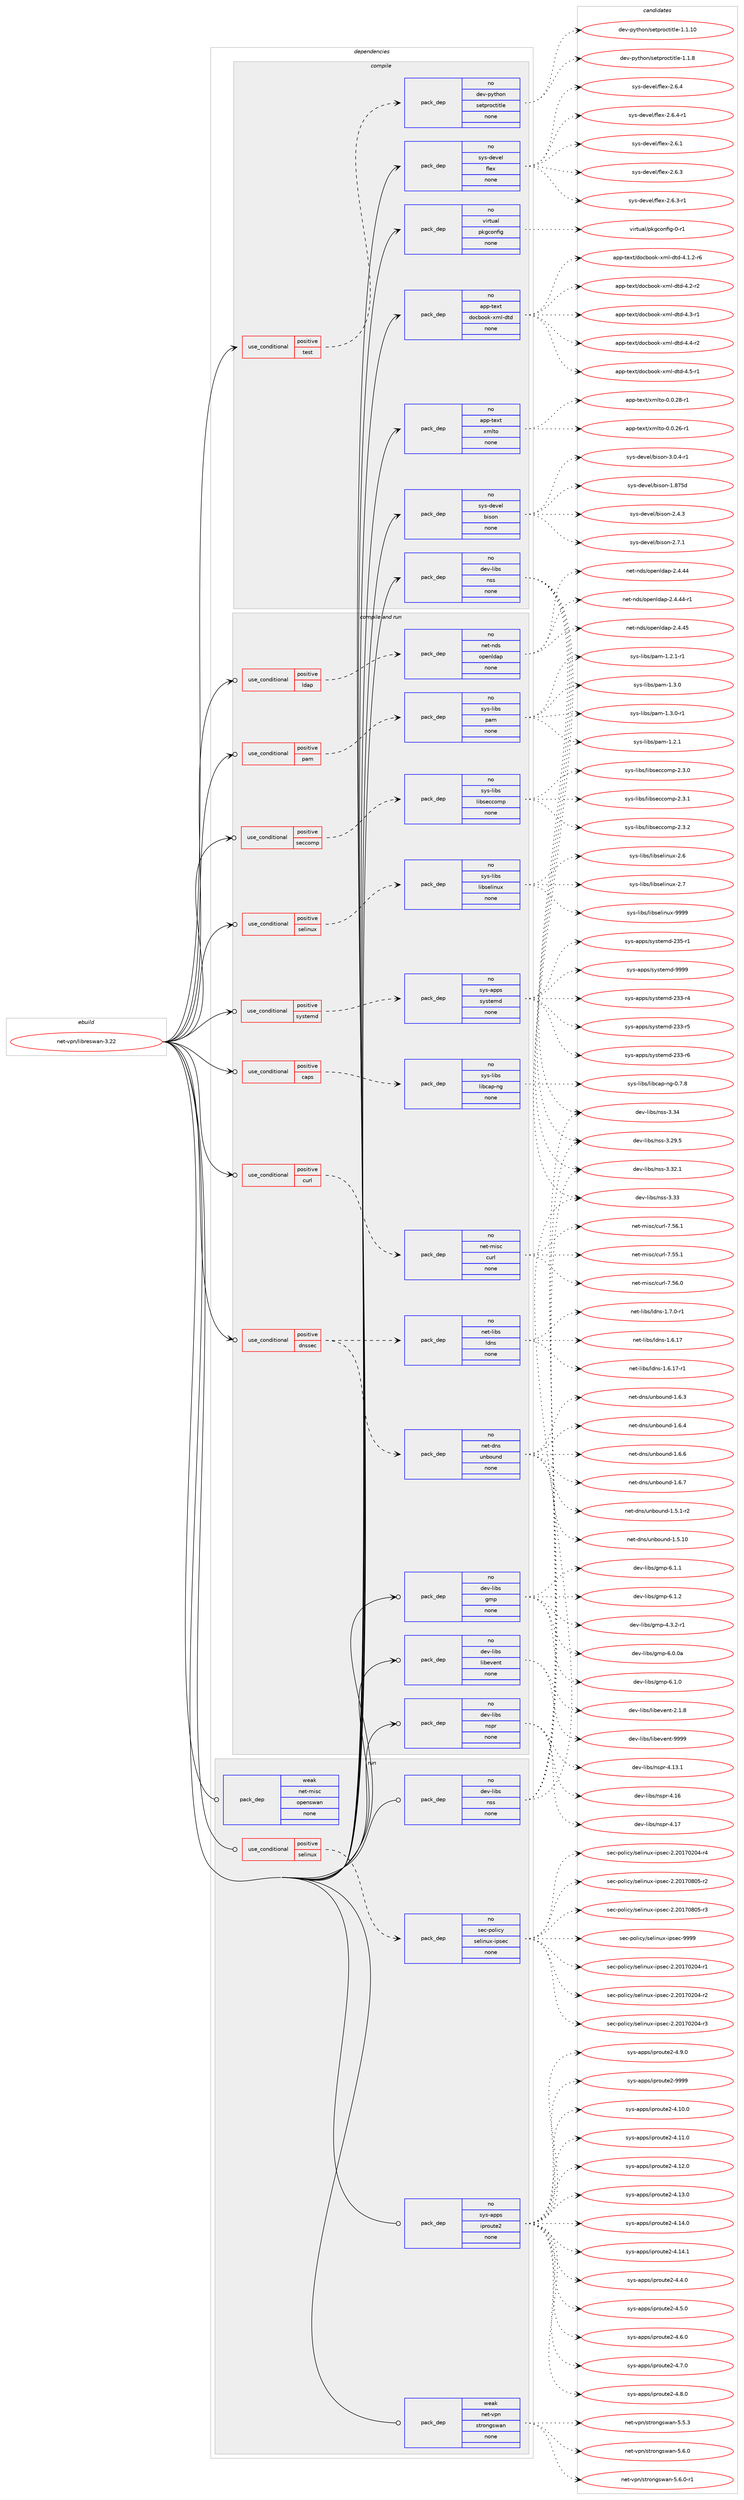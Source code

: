 digraph prolog {

# *************
# Graph options
# *************

newrank=true;
concentrate=true;
compound=true;
graph [rankdir=LR,fontname=Helvetica,fontsize=10,ranksep=1.5];#, ranksep=2.5, nodesep=0.2];
edge  [arrowhead=vee];
node  [fontname=Helvetica,fontsize=10];

# **********
# The ebuild
# **********

subgraph cluster_leftcol {
color=gray;
rank=same;
label=<<i>ebuild</i>>;
id [label="net-vpn/libreswan-3.22", color=red, width=4, href="../net-vpn/libreswan-3.22.svg"];
}

# ****************
# The dependencies
# ****************

subgraph cluster_midcol {
color=gray;
label=<<i>dependencies</i>>;
subgraph cluster_compile {
fillcolor="#eeeeee";
style=filled;
label=<<i>compile</i>>;
subgraph cond155 {
dependency615 [label=<<TABLE BORDER="0" CELLBORDER="1" CELLSPACING="0" CELLPADDING="4"><TR><TD ROWSPAN="3" CELLPADDING="10">use_conditional</TD></TR><TR><TD>positive</TD></TR><TR><TD>test</TD></TR></TABLE>>, shape=none, color=red];
subgraph pack451 {
dependency616 [label=<<TABLE BORDER="0" CELLBORDER="1" CELLSPACING="0" CELLPADDING="4" WIDTH="220"><TR><TD ROWSPAN="6" CELLPADDING="30">pack_dep</TD></TR><TR><TD WIDTH="110">no</TD></TR><TR><TD>dev-python</TD></TR><TR><TD>setproctitle</TD></TR><TR><TD>none</TD></TR><TR><TD></TD></TR></TABLE>>, shape=none, color=blue];
}
dependency615:e -> dependency616:w [weight=20,style="dashed",arrowhead="vee"];
}
id:e -> dependency615:w [weight=20,style="solid",arrowhead="vee"];
subgraph pack452 {
dependency617 [label=<<TABLE BORDER="0" CELLBORDER="1" CELLSPACING="0" CELLPADDING="4" WIDTH="220"><TR><TD ROWSPAN="6" CELLPADDING="30">pack_dep</TD></TR><TR><TD WIDTH="110">no</TD></TR><TR><TD>app-text</TD></TR><TR><TD>docbook-xml-dtd</TD></TR><TR><TD>none</TD></TR><TR><TD></TD></TR></TABLE>>, shape=none, color=blue];
}
id:e -> dependency617:w [weight=20,style="solid",arrowhead="vee"];
subgraph pack453 {
dependency618 [label=<<TABLE BORDER="0" CELLBORDER="1" CELLSPACING="0" CELLPADDING="4" WIDTH="220"><TR><TD ROWSPAN="6" CELLPADDING="30">pack_dep</TD></TR><TR><TD WIDTH="110">no</TD></TR><TR><TD>app-text</TD></TR><TR><TD>xmlto</TD></TR><TR><TD>none</TD></TR><TR><TD></TD></TR></TABLE>>, shape=none, color=blue];
}
id:e -> dependency618:w [weight=20,style="solid",arrowhead="vee"];
subgraph pack454 {
dependency619 [label=<<TABLE BORDER="0" CELLBORDER="1" CELLSPACING="0" CELLPADDING="4" WIDTH="220"><TR><TD ROWSPAN="6" CELLPADDING="30">pack_dep</TD></TR><TR><TD WIDTH="110">no</TD></TR><TR><TD>dev-libs</TD></TR><TR><TD>nss</TD></TR><TR><TD>none</TD></TR><TR><TD></TD></TR></TABLE>>, shape=none, color=blue];
}
id:e -> dependency619:w [weight=20,style="solid",arrowhead="vee"];
subgraph pack455 {
dependency620 [label=<<TABLE BORDER="0" CELLBORDER="1" CELLSPACING="0" CELLPADDING="4" WIDTH="220"><TR><TD ROWSPAN="6" CELLPADDING="30">pack_dep</TD></TR><TR><TD WIDTH="110">no</TD></TR><TR><TD>sys-devel</TD></TR><TR><TD>bison</TD></TR><TR><TD>none</TD></TR><TR><TD></TD></TR></TABLE>>, shape=none, color=blue];
}
id:e -> dependency620:w [weight=20,style="solid",arrowhead="vee"];
subgraph pack456 {
dependency621 [label=<<TABLE BORDER="0" CELLBORDER="1" CELLSPACING="0" CELLPADDING="4" WIDTH="220"><TR><TD ROWSPAN="6" CELLPADDING="30">pack_dep</TD></TR><TR><TD WIDTH="110">no</TD></TR><TR><TD>sys-devel</TD></TR><TR><TD>flex</TD></TR><TR><TD>none</TD></TR><TR><TD></TD></TR></TABLE>>, shape=none, color=blue];
}
id:e -> dependency621:w [weight=20,style="solid",arrowhead="vee"];
subgraph pack457 {
dependency622 [label=<<TABLE BORDER="0" CELLBORDER="1" CELLSPACING="0" CELLPADDING="4" WIDTH="220"><TR><TD ROWSPAN="6" CELLPADDING="30">pack_dep</TD></TR><TR><TD WIDTH="110">no</TD></TR><TR><TD>virtual</TD></TR><TR><TD>pkgconfig</TD></TR><TR><TD>none</TD></TR><TR><TD></TD></TR></TABLE>>, shape=none, color=blue];
}
id:e -> dependency622:w [weight=20,style="solid",arrowhead="vee"];
}
subgraph cluster_compileandrun {
fillcolor="#eeeeee";
style=filled;
label=<<i>compile and run</i>>;
subgraph cond156 {
dependency623 [label=<<TABLE BORDER="0" CELLBORDER="1" CELLSPACING="0" CELLPADDING="4"><TR><TD ROWSPAN="3" CELLPADDING="10">use_conditional</TD></TR><TR><TD>positive</TD></TR><TR><TD>caps</TD></TR></TABLE>>, shape=none, color=red];
subgraph pack458 {
dependency624 [label=<<TABLE BORDER="0" CELLBORDER="1" CELLSPACING="0" CELLPADDING="4" WIDTH="220"><TR><TD ROWSPAN="6" CELLPADDING="30">pack_dep</TD></TR><TR><TD WIDTH="110">no</TD></TR><TR><TD>sys-libs</TD></TR><TR><TD>libcap-ng</TD></TR><TR><TD>none</TD></TR><TR><TD></TD></TR></TABLE>>, shape=none, color=blue];
}
dependency623:e -> dependency624:w [weight=20,style="dashed",arrowhead="vee"];
}
id:e -> dependency623:w [weight=20,style="solid",arrowhead="odotvee"];
subgraph cond157 {
dependency625 [label=<<TABLE BORDER="0" CELLBORDER="1" CELLSPACING="0" CELLPADDING="4"><TR><TD ROWSPAN="3" CELLPADDING="10">use_conditional</TD></TR><TR><TD>positive</TD></TR><TR><TD>curl</TD></TR></TABLE>>, shape=none, color=red];
subgraph pack459 {
dependency626 [label=<<TABLE BORDER="0" CELLBORDER="1" CELLSPACING="0" CELLPADDING="4" WIDTH="220"><TR><TD ROWSPAN="6" CELLPADDING="30">pack_dep</TD></TR><TR><TD WIDTH="110">no</TD></TR><TR><TD>net-misc</TD></TR><TR><TD>curl</TD></TR><TR><TD>none</TD></TR><TR><TD></TD></TR></TABLE>>, shape=none, color=blue];
}
dependency625:e -> dependency626:w [weight=20,style="dashed",arrowhead="vee"];
}
id:e -> dependency625:w [weight=20,style="solid",arrowhead="odotvee"];
subgraph cond158 {
dependency627 [label=<<TABLE BORDER="0" CELLBORDER="1" CELLSPACING="0" CELLPADDING="4"><TR><TD ROWSPAN="3" CELLPADDING="10">use_conditional</TD></TR><TR><TD>positive</TD></TR><TR><TD>dnssec</TD></TR></TABLE>>, shape=none, color=red];
subgraph pack460 {
dependency628 [label=<<TABLE BORDER="0" CELLBORDER="1" CELLSPACING="0" CELLPADDING="4" WIDTH="220"><TR><TD ROWSPAN="6" CELLPADDING="30">pack_dep</TD></TR><TR><TD WIDTH="110">no</TD></TR><TR><TD>net-dns</TD></TR><TR><TD>unbound</TD></TR><TR><TD>none</TD></TR><TR><TD></TD></TR></TABLE>>, shape=none, color=blue];
}
dependency627:e -> dependency628:w [weight=20,style="dashed",arrowhead="vee"];
subgraph pack461 {
dependency629 [label=<<TABLE BORDER="0" CELLBORDER="1" CELLSPACING="0" CELLPADDING="4" WIDTH="220"><TR><TD ROWSPAN="6" CELLPADDING="30">pack_dep</TD></TR><TR><TD WIDTH="110">no</TD></TR><TR><TD>net-libs</TD></TR><TR><TD>ldns</TD></TR><TR><TD>none</TD></TR><TR><TD></TD></TR></TABLE>>, shape=none, color=blue];
}
dependency627:e -> dependency629:w [weight=20,style="dashed",arrowhead="vee"];
}
id:e -> dependency627:w [weight=20,style="solid",arrowhead="odotvee"];
subgraph cond159 {
dependency630 [label=<<TABLE BORDER="0" CELLBORDER="1" CELLSPACING="0" CELLPADDING="4"><TR><TD ROWSPAN="3" CELLPADDING="10">use_conditional</TD></TR><TR><TD>positive</TD></TR><TR><TD>ldap</TD></TR></TABLE>>, shape=none, color=red];
subgraph pack462 {
dependency631 [label=<<TABLE BORDER="0" CELLBORDER="1" CELLSPACING="0" CELLPADDING="4" WIDTH="220"><TR><TD ROWSPAN="6" CELLPADDING="30">pack_dep</TD></TR><TR><TD WIDTH="110">no</TD></TR><TR><TD>net-nds</TD></TR><TR><TD>openldap</TD></TR><TR><TD>none</TD></TR><TR><TD></TD></TR></TABLE>>, shape=none, color=blue];
}
dependency630:e -> dependency631:w [weight=20,style="dashed",arrowhead="vee"];
}
id:e -> dependency630:w [weight=20,style="solid",arrowhead="odotvee"];
subgraph cond160 {
dependency632 [label=<<TABLE BORDER="0" CELLBORDER="1" CELLSPACING="0" CELLPADDING="4"><TR><TD ROWSPAN="3" CELLPADDING="10">use_conditional</TD></TR><TR><TD>positive</TD></TR><TR><TD>pam</TD></TR></TABLE>>, shape=none, color=red];
subgraph pack463 {
dependency633 [label=<<TABLE BORDER="0" CELLBORDER="1" CELLSPACING="0" CELLPADDING="4" WIDTH="220"><TR><TD ROWSPAN="6" CELLPADDING="30">pack_dep</TD></TR><TR><TD WIDTH="110">no</TD></TR><TR><TD>sys-libs</TD></TR><TR><TD>pam</TD></TR><TR><TD>none</TD></TR><TR><TD></TD></TR></TABLE>>, shape=none, color=blue];
}
dependency632:e -> dependency633:w [weight=20,style="dashed",arrowhead="vee"];
}
id:e -> dependency632:w [weight=20,style="solid",arrowhead="odotvee"];
subgraph cond161 {
dependency634 [label=<<TABLE BORDER="0" CELLBORDER="1" CELLSPACING="0" CELLPADDING="4"><TR><TD ROWSPAN="3" CELLPADDING="10">use_conditional</TD></TR><TR><TD>positive</TD></TR><TR><TD>seccomp</TD></TR></TABLE>>, shape=none, color=red];
subgraph pack464 {
dependency635 [label=<<TABLE BORDER="0" CELLBORDER="1" CELLSPACING="0" CELLPADDING="4" WIDTH="220"><TR><TD ROWSPAN="6" CELLPADDING="30">pack_dep</TD></TR><TR><TD WIDTH="110">no</TD></TR><TR><TD>sys-libs</TD></TR><TR><TD>libseccomp</TD></TR><TR><TD>none</TD></TR><TR><TD></TD></TR></TABLE>>, shape=none, color=blue];
}
dependency634:e -> dependency635:w [weight=20,style="dashed",arrowhead="vee"];
}
id:e -> dependency634:w [weight=20,style="solid",arrowhead="odotvee"];
subgraph cond162 {
dependency636 [label=<<TABLE BORDER="0" CELLBORDER="1" CELLSPACING="0" CELLPADDING="4"><TR><TD ROWSPAN="3" CELLPADDING="10">use_conditional</TD></TR><TR><TD>positive</TD></TR><TR><TD>selinux</TD></TR></TABLE>>, shape=none, color=red];
subgraph pack465 {
dependency637 [label=<<TABLE BORDER="0" CELLBORDER="1" CELLSPACING="0" CELLPADDING="4" WIDTH="220"><TR><TD ROWSPAN="6" CELLPADDING="30">pack_dep</TD></TR><TR><TD WIDTH="110">no</TD></TR><TR><TD>sys-libs</TD></TR><TR><TD>libselinux</TD></TR><TR><TD>none</TD></TR><TR><TD></TD></TR></TABLE>>, shape=none, color=blue];
}
dependency636:e -> dependency637:w [weight=20,style="dashed",arrowhead="vee"];
}
id:e -> dependency636:w [weight=20,style="solid",arrowhead="odotvee"];
subgraph cond163 {
dependency638 [label=<<TABLE BORDER="0" CELLBORDER="1" CELLSPACING="0" CELLPADDING="4"><TR><TD ROWSPAN="3" CELLPADDING="10">use_conditional</TD></TR><TR><TD>positive</TD></TR><TR><TD>systemd</TD></TR></TABLE>>, shape=none, color=red];
subgraph pack466 {
dependency639 [label=<<TABLE BORDER="0" CELLBORDER="1" CELLSPACING="0" CELLPADDING="4" WIDTH="220"><TR><TD ROWSPAN="6" CELLPADDING="30">pack_dep</TD></TR><TR><TD WIDTH="110">no</TD></TR><TR><TD>sys-apps</TD></TR><TR><TD>systemd</TD></TR><TR><TD>none</TD></TR><TR><TD></TD></TR></TABLE>>, shape=none, color=blue];
}
dependency638:e -> dependency639:w [weight=20,style="dashed",arrowhead="vee"];
}
id:e -> dependency638:w [weight=20,style="solid",arrowhead="odotvee"];
subgraph pack467 {
dependency640 [label=<<TABLE BORDER="0" CELLBORDER="1" CELLSPACING="0" CELLPADDING="4" WIDTH="220"><TR><TD ROWSPAN="6" CELLPADDING="30">pack_dep</TD></TR><TR><TD WIDTH="110">no</TD></TR><TR><TD>dev-libs</TD></TR><TR><TD>gmp</TD></TR><TR><TD>none</TD></TR><TR><TD></TD></TR></TABLE>>, shape=none, color=blue];
}
id:e -> dependency640:w [weight=20,style="solid",arrowhead="odotvee"];
subgraph pack468 {
dependency641 [label=<<TABLE BORDER="0" CELLBORDER="1" CELLSPACING="0" CELLPADDING="4" WIDTH="220"><TR><TD ROWSPAN="6" CELLPADDING="30">pack_dep</TD></TR><TR><TD WIDTH="110">no</TD></TR><TR><TD>dev-libs</TD></TR><TR><TD>libevent</TD></TR><TR><TD>none</TD></TR><TR><TD></TD></TR></TABLE>>, shape=none, color=blue];
}
id:e -> dependency641:w [weight=20,style="solid",arrowhead="odotvee"];
subgraph pack469 {
dependency642 [label=<<TABLE BORDER="0" CELLBORDER="1" CELLSPACING="0" CELLPADDING="4" WIDTH="220"><TR><TD ROWSPAN="6" CELLPADDING="30">pack_dep</TD></TR><TR><TD WIDTH="110">no</TD></TR><TR><TD>dev-libs</TD></TR><TR><TD>nspr</TD></TR><TR><TD>none</TD></TR><TR><TD></TD></TR></TABLE>>, shape=none, color=blue];
}
id:e -> dependency642:w [weight=20,style="solid",arrowhead="odotvee"];
}
subgraph cluster_run {
fillcolor="#eeeeee";
style=filled;
label=<<i>run</i>>;
subgraph cond164 {
dependency643 [label=<<TABLE BORDER="0" CELLBORDER="1" CELLSPACING="0" CELLPADDING="4"><TR><TD ROWSPAN="3" CELLPADDING="10">use_conditional</TD></TR><TR><TD>positive</TD></TR><TR><TD>selinux</TD></TR></TABLE>>, shape=none, color=red];
subgraph pack470 {
dependency644 [label=<<TABLE BORDER="0" CELLBORDER="1" CELLSPACING="0" CELLPADDING="4" WIDTH="220"><TR><TD ROWSPAN="6" CELLPADDING="30">pack_dep</TD></TR><TR><TD WIDTH="110">no</TD></TR><TR><TD>sec-policy</TD></TR><TR><TD>selinux-ipsec</TD></TR><TR><TD>none</TD></TR><TR><TD></TD></TR></TABLE>>, shape=none, color=blue];
}
dependency643:e -> dependency644:w [weight=20,style="dashed",arrowhead="vee"];
}
id:e -> dependency643:w [weight=20,style="solid",arrowhead="odot"];
subgraph pack471 {
dependency645 [label=<<TABLE BORDER="0" CELLBORDER="1" CELLSPACING="0" CELLPADDING="4" WIDTH="220"><TR><TD ROWSPAN="6" CELLPADDING="30">pack_dep</TD></TR><TR><TD WIDTH="110">no</TD></TR><TR><TD>dev-libs</TD></TR><TR><TD>nss</TD></TR><TR><TD>none</TD></TR><TR><TD></TD></TR></TABLE>>, shape=none, color=blue];
}
id:e -> dependency645:w [weight=20,style="solid",arrowhead="odot"];
subgraph pack472 {
dependency646 [label=<<TABLE BORDER="0" CELLBORDER="1" CELLSPACING="0" CELLPADDING="4" WIDTH="220"><TR><TD ROWSPAN="6" CELLPADDING="30">pack_dep</TD></TR><TR><TD WIDTH="110">no</TD></TR><TR><TD>sys-apps</TD></TR><TR><TD>iproute2</TD></TR><TR><TD>none</TD></TR><TR><TD></TD></TR></TABLE>>, shape=none, color=blue];
}
id:e -> dependency646:w [weight=20,style="solid",arrowhead="odot"];
subgraph pack473 {
dependency647 [label=<<TABLE BORDER="0" CELLBORDER="1" CELLSPACING="0" CELLPADDING="4" WIDTH="220"><TR><TD ROWSPAN="6" CELLPADDING="30">pack_dep</TD></TR><TR><TD WIDTH="110">weak</TD></TR><TR><TD>net-misc</TD></TR><TR><TD>openswan</TD></TR><TR><TD>none</TD></TR><TR><TD></TD></TR></TABLE>>, shape=none, color=blue];
}
id:e -> dependency647:w [weight=20,style="solid",arrowhead="odot"];
subgraph pack474 {
dependency648 [label=<<TABLE BORDER="0" CELLBORDER="1" CELLSPACING="0" CELLPADDING="4" WIDTH="220"><TR><TD ROWSPAN="6" CELLPADDING="30">pack_dep</TD></TR><TR><TD WIDTH="110">weak</TD></TR><TR><TD>net-vpn</TD></TR><TR><TD>strongswan</TD></TR><TR><TD>none</TD></TR><TR><TD></TD></TR></TABLE>>, shape=none, color=blue];
}
id:e -> dependency648:w [weight=20,style="solid",arrowhead="odot"];
}
}

# **************
# The candidates
# **************

subgraph cluster_choices {
rank=same;
color=gray;
label=<<i>candidates</i>>;

subgraph choice451 {
color=black;
nodesep=1;
choice10010111845112121116104111110471151011161121141119911610511610810145494649464948 [label="dev-python/setproctitle-1.1.10", color=red, width=4,href="../dev-python/setproctitle-1.1.10.svg"];
choice100101118451121211161041111104711510111611211411199116105116108101454946494656 [label="dev-python/setproctitle-1.1.8", color=red, width=4,href="../dev-python/setproctitle-1.1.8.svg"];
dependency616:e -> choice10010111845112121116104111110471151011161121141119911610511610810145494649464948:w [style=dotted,weight="100"];
dependency616:e -> choice100101118451121211161041111104711510111611211411199116105116108101454946494656:w [style=dotted,weight="100"];
}
subgraph choice452 {
color=black;
nodesep=1;
choice971121124511610112011647100111999811111110745120109108451001161004552464946504511454 [label="app-text/docbook-xml-dtd-4.1.2-r6", color=red, width=4,href="../app-text/docbook-xml-dtd-4.1.2-r6.svg"];
choice97112112451161011201164710011199981111111074512010910845100116100455246504511450 [label="app-text/docbook-xml-dtd-4.2-r2", color=red, width=4,href="../app-text/docbook-xml-dtd-4.2-r2.svg"];
choice97112112451161011201164710011199981111111074512010910845100116100455246514511449 [label="app-text/docbook-xml-dtd-4.3-r1", color=red, width=4,href="../app-text/docbook-xml-dtd-4.3-r1.svg"];
choice97112112451161011201164710011199981111111074512010910845100116100455246524511450 [label="app-text/docbook-xml-dtd-4.4-r2", color=red, width=4,href="../app-text/docbook-xml-dtd-4.4-r2.svg"];
choice97112112451161011201164710011199981111111074512010910845100116100455246534511449 [label="app-text/docbook-xml-dtd-4.5-r1", color=red, width=4,href="../app-text/docbook-xml-dtd-4.5-r1.svg"];
dependency617:e -> choice971121124511610112011647100111999811111110745120109108451001161004552464946504511454:w [style=dotted,weight="100"];
dependency617:e -> choice97112112451161011201164710011199981111111074512010910845100116100455246504511450:w [style=dotted,weight="100"];
dependency617:e -> choice97112112451161011201164710011199981111111074512010910845100116100455246514511449:w [style=dotted,weight="100"];
dependency617:e -> choice97112112451161011201164710011199981111111074512010910845100116100455246524511450:w [style=dotted,weight="100"];
dependency617:e -> choice97112112451161011201164710011199981111111074512010910845100116100455246534511449:w [style=dotted,weight="100"];
}
subgraph choice453 {
color=black;
nodesep=1;
choice971121124511610112011647120109108116111454846484650544511449 [label="app-text/xmlto-0.0.26-r1", color=red, width=4,href="../app-text/xmlto-0.0.26-r1.svg"];
choice971121124511610112011647120109108116111454846484650564511449 [label="app-text/xmlto-0.0.28-r1", color=red, width=4,href="../app-text/xmlto-0.0.28-r1.svg"];
dependency618:e -> choice971121124511610112011647120109108116111454846484650544511449:w [style=dotted,weight="100"];
dependency618:e -> choice971121124511610112011647120109108116111454846484650564511449:w [style=dotted,weight="100"];
}
subgraph choice454 {
color=black;
nodesep=1;
choice10010111845108105981154711011511545514650574653 [label="dev-libs/nss-3.29.5", color=red, width=4,href="../dev-libs/nss-3.29.5.svg"];
choice10010111845108105981154711011511545514651504649 [label="dev-libs/nss-3.32.1", color=red, width=4,href="../dev-libs/nss-3.32.1.svg"];
choice1001011184510810598115471101151154551465151 [label="dev-libs/nss-3.33", color=red, width=4,href="../dev-libs/nss-3.33.svg"];
choice1001011184510810598115471101151154551465152 [label="dev-libs/nss-3.34", color=red, width=4,href="../dev-libs/nss-3.34.svg"];
dependency619:e -> choice10010111845108105981154711011511545514650574653:w [style=dotted,weight="100"];
dependency619:e -> choice10010111845108105981154711011511545514651504649:w [style=dotted,weight="100"];
dependency619:e -> choice1001011184510810598115471101151154551465151:w [style=dotted,weight="100"];
dependency619:e -> choice1001011184510810598115471101151154551465152:w [style=dotted,weight="100"];
}
subgraph choice455 {
color=black;
nodesep=1;
choice115121115451001011181011084798105115111110454946565553100 [label="sys-devel/bison-1.875d", color=red, width=4,href="../sys-devel/bison-1.875d.svg"];
choice115121115451001011181011084798105115111110455046524651 [label="sys-devel/bison-2.4.3", color=red, width=4,href="../sys-devel/bison-2.4.3.svg"];
choice115121115451001011181011084798105115111110455046554649 [label="sys-devel/bison-2.7.1", color=red, width=4,href="../sys-devel/bison-2.7.1.svg"];
choice1151211154510010111810110847981051151111104551464846524511449 [label="sys-devel/bison-3.0.4-r1", color=red, width=4,href="../sys-devel/bison-3.0.4-r1.svg"];
dependency620:e -> choice115121115451001011181011084798105115111110454946565553100:w [style=dotted,weight="100"];
dependency620:e -> choice115121115451001011181011084798105115111110455046524651:w [style=dotted,weight="100"];
dependency620:e -> choice115121115451001011181011084798105115111110455046554649:w [style=dotted,weight="100"];
dependency620:e -> choice1151211154510010111810110847981051151111104551464846524511449:w [style=dotted,weight="100"];
}
subgraph choice456 {
color=black;
nodesep=1;
choice1151211154510010111810110847102108101120455046544649 [label="sys-devel/flex-2.6.1", color=red, width=4,href="../sys-devel/flex-2.6.1.svg"];
choice1151211154510010111810110847102108101120455046544651 [label="sys-devel/flex-2.6.3", color=red, width=4,href="../sys-devel/flex-2.6.3.svg"];
choice11512111545100101118101108471021081011204550465446514511449 [label="sys-devel/flex-2.6.3-r1", color=red, width=4,href="../sys-devel/flex-2.6.3-r1.svg"];
choice1151211154510010111810110847102108101120455046544652 [label="sys-devel/flex-2.6.4", color=red, width=4,href="../sys-devel/flex-2.6.4.svg"];
choice11512111545100101118101108471021081011204550465446524511449 [label="sys-devel/flex-2.6.4-r1", color=red, width=4,href="../sys-devel/flex-2.6.4-r1.svg"];
dependency621:e -> choice1151211154510010111810110847102108101120455046544649:w [style=dotted,weight="100"];
dependency621:e -> choice1151211154510010111810110847102108101120455046544651:w [style=dotted,weight="100"];
dependency621:e -> choice11512111545100101118101108471021081011204550465446514511449:w [style=dotted,weight="100"];
dependency621:e -> choice1151211154510010111810110847102108101120455046544652:w [style=dotted,weight="100"];
dependency621:e -> choice11512111545100101118101108471021081011204550465446524511449:w [style=dotted,weight="100"];
}
subgraph choice457 {
color=black;
nodesep=1;
choice11810511411611797108471121071039911111010210510345484511449 [label="virtual/pkgconfig-0-r1", color=red, width=4,href="../virtual/pkgconfig-0-r1.svg"];
dependency622:e -> choice11810511411611797108471121071039911111010210510345484511449:w [style=dotted,weight="100"];
}
subgraph choice458 {
color=black;
nodesep=1;
choice11512111545108105981154710810598999711245110103454846554656 [label="sys-libs/libcap-ng-0.7.8", color=red, width=4,href="../sys-libs/libcap-ng-0.7.8.svg"];
dependency624:e -> choice11512111545108105981154710810598999711245110103454846554656:w [style=dotted,weight="100"];
}
subgraph choice459 {
color=black;
nodesep=1;
choice1101011164510910511599479911711410845554653534649 [label="net-misc/curl-7.55.1", color=red, width=4,href="../net-misc/curl-7.55.1.svg"];
choice1101011164510910511599479911711410845554653544648 [label="net-misc/curl-7.56.0", color=red, width=4,href="../net-misc/curl-7.56.0.svg"];
choice1101011164510910511599479911711410845554653544649 [label="net-misc/curl-7.56.1", color=red, width=4,href="../net-misc/curl-7.56.1.svg"];
dependency626:e -> choice1101011164510910511599479911711410845554653534649:w [style=dotted,weight="100"];
dependency626:e -> choice1101011164510910511599479911711410845554653544648:w [style=dotted,weight="100"];
dependency626:e -> choice1101011164510910511599479911711410845554653544649:w [style=dotted,weight="100"];
}
subgraph choice460 {
color=black;
nodesep=1;
choice1101011164510011011547117110981111171101004549465346494511450 [label="net-dns/unbound-1.5.1-r2", color=red, width=4,href="../net-dns/unbound-1.5.1-r2.svg"];
choice11010111645100110115471171109811111711010045494653464948 [label="net-dns/unbound-1.5.10", color=red, width=4,href="../net-dns/unbound-1.5.10.svg"];
choice110101116451001101154711711098111117110100454946544651 [label="net-dns/unbound-1.6.3", color=red, width=4,href="../net-dns/unbound-1.6.3.svg"];
choice110101116451001101154711711098111117110100454946544652 [label="net-dns/unbound-1.6.4", color=red, width=4,href="../net-dns/unbound-1.6.4.svg"];
choice110101116451001101154711711098111117110100454946544654 [label="net-dns/unbound-1.6.6", color=red, width=4,href="../net-dns/unbound-1.6.6.svg"];
choice110101116451001101154711711098111117110100454946544655 [label="net-dns/unbound-1.6.7", color=red, width=4,href="../net-dns/unbound-1.6.7.svg"];
dependency628:e -> choice1101011164510011011547117110981111171101004549465346494511450:w [style=dotted,weight="100"];
dependency628:e -> choice11010111645100110115471171109811111711010045494653464948:w [style=dotted,weight="100"];
dependency628:e -> choice110101116451001101154711711098111117110100454946544651:w [style=dotted,weight="100"];
dependency628:e -> choice110101116451001101154711711098111117110100454946544652:w [style=dotted,weight="100"];
dependency628:e -> choice110101116451001101154711711098111117110100454946544654:w [style=dotted,weight="100"];
dependency628:e -> choice110101116451001101154711711098111117110100454946544655:w [style=dotted,weight="100"];
}
subgraph choice461 {
color=black;
nodesep=1;
choice11010111645108105981154710810011011545494654464955 [label="net-libs/ldns-1.6.17", color=red, width=4,href="../net-libs/ldns-1.6.17.svg"];
choice110101116451081059811547108100110115454946544649554511449 [label="net-libs/ldns-1.6.17-r1", color=red, width=4,href="../net-libs/ldns-1.6.17-r1.svg"];
choice1101011164510810598115471081001101154549465546484511449 [label="net-libs/ldns-1.7.0-r1", color=red, width=4,href="../net-libs/ldns-1.7.0-r1.svg"];
dependency629:e -> choice11010111645108105981154710810011011545494654464955:w [style=dotted,weight="100"];
dependency629:e -> choice110101116451081059811547108100110115454946544649554511449:w [style=dotted,weight="100"];
dependency629:e -> choice1101011164510810598115471081001101154549465546484511449:w [style=dotted,weight="100"];
}
subgraph choice462 {
color=black;
nodesep=1;
choice11010111645110100115471111121011101081009711245504652465252 [label="net-nds/openldap-2.4.44", color=red, width=4,href="../net-nds/openldap-2.4.44.svg"];
choice110101116451101001154711111210111010810097112455046524652524511449 [label="net-nds/openldap-2.4.44-r1", color=red, width=4,href="../net-nds/openldap-2.4.44-r1.svg"];
choice11010111645110100115471111121011101081009711245504652465253 [label="net-nds/openldap-2.4.45", color=red, width=4,href="../net-nds/openldap-2.4.45.svg"];
dependency631:e -> choice11010111645110100115471111121011101081009711245504652465252:w [style=dotted,weight="100"];
dependency631:e -> choice110101116451101001154711111210111010810097112455046524652524511449:w [style=dotted,weight="100"];
dependency631:e -> choice11010111645110100115471111121011101081009711245504652465253:w [style=dotted,weight="100"];
}
subgraph choice463 {
color=black;
nodesep=1;
choice11512111545108105981154711297109454946504649 [label="sys-libs/pam-1.2.1", color=red, width=4,href="../sys-libs/pam-1.2.1.svg"];
choice115121115451081059811547112971094549465046494511449 [label="sys-libs/pam-1.2.1-r1", color=red, width=4,href="../sys-libs/pam-1.2.1-r1.svg"];
choice11512111545108105981154711297109454946514648 [label="sys-libs/pam-1.3.0", color=red, width=4,href="../sys-libs/pam-1.3.0.svg"];
choice115121115451081059811547112971094549465146484511449 [label="sys-libs/pam-1.3.0-r1", color=red, width=4,href="../sys-libs/pam-1.3.0-r1.svg"];
dependency633:e -> choice11512111545108105981154711297109454946504649:w [style=dotted,weight="100"];
dependency633:e -> choice115121115451081059811547112971094549465046494511449:w [style=dotted,weight="100"];
dependency633:e -> choice11512111545108105981154711297109454946514648:w [style=dotted,weight="100"];
dependency633:e -> choice115121115451081059811547112971094549465146484511449:w [style=dotted,weight="100"];
}
subgraph choice464 {
color=black;
nodesep=1;
choice115121115451081059811547108105981151019999111109112455046514648 [label="sys-libs/libseccomp-2.3.0", color=red, width=4,href="../sys-libs/libseccomp-2.3.0.svg"];
choice115121115451081059811547108105981151019999111109112455046514649 [label="sys-libs/libseccomp-2.3.1", color=red, width=4,href="../sys-libs/libseccomp-2.3.1.svg"];
choice115121115451081059811547108105981151019999111109112455046514650 [label="sys-libs/libseccomp-2.3.2", color=red, width=4,href="../sys-libs/libseccomp-2.3.2.svg"];
dependency635:e -> choice115121115451081059811547108105981151019999111109112455046514648:w [style=dotted,weight="100"];
dependency635:e -> choice115121115451081059811547108105981151019999111109112455046514649:w [style=dotted,weight="100"];
dependency635:e -> choice115121115451081059811547108105981151019999111109112455046514650:w [style=dotted,weight="100"];
}
subgraph choice465 {
color=black;
nodesep=1;
choice1151211154510810598115471081059811510110810511011712045504654 [label="sys-libs/libselinux-2.6", color=red, width=4,href="../sys-libs/libselinux-2.6.svg"];
choice1151211154510810598115471081059811510110810511011712045504655 [label="sys-libs/libselinux-2.7", color=red, width=4,href="../sys-libs/libselinux-2.7.svg"];
choice115121115451081059811547108105981151011081051101171204557575757 [label="sys-libs/libselinux-9999", color=red, width=4,href="../sys-libs/libselinux-9999.svg"];
dependency637:e -> choice1151211154510810598115471081059811510110810511011712045504654:w [style=dotted,weight="100"];
dependency637:e -> choice1151211154510810598115471081059811510110810511011712045504655:w [style=dotted,weight="100"];
dependency637:e -> choice115121115451081059811547108105981151011081051101171204557575757:w [style=dotted,weight="100"];
}
subgraph choice466 {
color=black;
nodesep=1;
choice115121115459711211211547115121115116101109100455051514511452 [label="sys-apps/systemd-233-r4", color=red, width=4,href="../sys-apps/systemd-233-r4.svg"];
choice115121115459711211211547115121115116101109100455051514511453 [label="sys-apps/systemd-233-r5", color=red, width=4,href="../sys-apps/systemd-233-r5.svg"];
choice115121115459711211211547115121115116101109100455051514511454 [label="sys-apps/systemd-233-r6", color=red, width=4,href="../sys-apps/systemd-233-r6.svg"];
choice115121115459711211211547115121115116101109100455051534511449 [label="sys-apps/systemd-235-r1", color=red, width=4,href="../sys-apps/systemd-235-r1.svg"];
choice1151211154597112112115471151211151161011091004557575757 [label="sys-apps/systemd-9999", color=red, width=4,href="../sys-apps/systemd-9999.svg"];
dependency639:e -> choice115121115459711211211547115121115116101109100455051514511452:w [style=dotted,weight="100"];
dependency639:e -> choice115121115459711211211547115121115116101109100455051514511453:w [style=dotted,weight="100"];
dependency639:e -> choice115121115459711211211547115121115116101109100455051514511454:w [style=dotted,weight="100"];
dependency639:e -> choice115121115459711211211547115121115116101109100455051534511449:w [style=dotted,weight="100"];
dependency639:e -> choice1151211154597112112115471151211151161011091004557575757:w [style=dotted,weight="100"];
}
subgraph choice467 {
color=black;
nodesep=1;
choice1001011184510810598115471031091124552465146504511449 [label="dev-libs/gmp-4.3.2-r1", color=red, width=4,href="../dev-libs/gmp-4.3.2-r1.svg"];
choice10010111845108105981154710310911245544648464897 [label="dev-libs/gmp-6.0.0a", color=red, width=4,href="../dev-libs/gmp-6.0.0a.svg"];
choice100101118451081059811547103109112455446494648 [label="dev-libs/gmp-6.1.0", color=red, width=4,href="../dev-libs/gmp-6.1.0.svg"];
choice100101118451081059811547103109112455446494649 [label="dev-libs/gmp-6.1.1", color=red, width=4,href="../dev-libs/gmp-6.1.1.svg"];
choice100101118451081059811547103109112455446494650 [label="dev-libs/gmp-6.1.2", color=red, width=4,href="../dev-libs/gmp-6.1.2.svg"];
dependency640:e -> choice1001011184510810598115471031091124552465146504511449:w [style=dotted,weight="100"];
dependency640:e -> choice10010111845108105981154710310911245544648464897:w [style=dotted,weight="100"];
dependency640:e -> choice100101118451081059811547103109112455446494648:w [style=dotted,weight="100"];
dependency640:e -> choice100101118451081059811547103109112455446494649:w [style=dotted,weight="100"];
dependency640:e -> choice100101118451081059811547103109112455446494650:w [style=dotted,weight="100"];
}
subgraph choice468 {
color=black;
nodesep=1;
choice10010111845108105981154710810598101118101110116455046494656 [label="dev-libs/libevent-2.1.8", color=red, width=4,href="../dev-libs/libevent-2.1.8.svg"];
choice100101118451081059811547108105981011181011101164557575757 [label="dev-libs/libevent-9999", color=red, width=4,href="../dev-libs/libevent-9999.svg"];
dependency641:e -> choice10010111845108105981154710810598101118101110116455046494656:w [style=dotted,weight="100"];
dependency641:e -> choice100101118451081059811547108105981011181011101164557575757:w [style=dotted,weight="100"];
}
subgraph choice469 {
color=black;
nodesep=1;
choice10010111845108105981154711011511211445524649514649 [label="dev-libs/nspr-4.13.1", color=red, width=4,href="../dev-libs/nspr-4.13.1.svg"];
choice1001011184510810598115471101151121144552464954 [label="dev-libs/nspr-4.16", color=red, width=4,href="../dev-libs/nspr-4.16.svg"];
choice1001011184510810598115471101151121144552464955 [label="dev-libs/nspr-4.17", color=red, width=4,href="../dev-libs/nspr-4.17.svg"];
dependency642:e -> choice10010111845108105981154711011511211445524649514649:w [style=dotted,weight="100"];
dependency642:e -> choice1001011184510810598115471101151121144552464954:w [style=dotted,weight="100"];
dependency642:e -> choice1001011184510810598115471101151121144552464955:w [style=dotted,weight="100"];
}
subgraph choice470 {
color=black;
nodesep=1;
choice11510199451121111081059912147115101108105110117120451051121151019945504650484955485048524511449 [label="sec-policy/selinux-ipsec-2.20170204-r1", color=red, width=4,href="../sec-policy/selinux-ipsec-2.20170204-r1.svg"];
choice11510199451121111081059912147115101108105110117120451051121151019945504650484955485048524511450 [label="sec-policy/selinux-ipsec-2.20170204-r2", color=red, width=4,href="../sec-policy/selinux-ipsec-2.20170204-r2.svg"];
choice11510199451121111081059912147115101108105110117120451051121151019945504650484955485048524511451 [label="sec-policy/selinux-ipsec-2.20170204-r3", color=red, width=4,href="../sec-policy/selinux-ipsec-2.20170204-r3.svg"];
choice11510199451121111081059912147115101108105110117120451051121151019945504650484955485048524511452 [label="sec-policy/selinux-ipsec-2.20170204-r4", color=red, width=4,href="../sec-policy/selinux-ipsec-2.20170204-r4.svg"];
choice11510199451121111081059912147115101108105110117120451051121151019945504650484955485648534511450 [label="sec-policy/selinux-ipsec-2.20170805-r2", color=red, width=4,href="../sec-policy/selinux-ipsec-2.20170805-r2.svg"];
choice11510199451121111081059912147115101108105110117120451051121151019945504650484955485648534511451 [label="sec-policy/selinux-ipsec-2.20170805-r3", color=red, width=4,href="../sec-policy/selinux-ipsec-2.20170805-r3.svg"];
choice1151019945112111108105991214711510110810511011712045105112115101994557575757 [label="sec-policy/selinux-ipsec-9999", color=red, width=4,href="../sec-policy/selinux-ipsec-9999.svg"];
dependency644:e -> choice11510199451121111081059912147115101108105110117120451051121151019945504650484955485048524511449:w [style=dotted,weight="100"];
dependency644:e -> choice11510199451121111081059912147115101108105110117120451051121151019945504650484955485048524511450:w [style=dotted,weight="100"];
dependency644:e -> choice11510199451121111081059912147115101108105110117120451051121151019945504650484955485048524511451:w [style=dotted,weight="100"];
dependency644:e -> choice11510199451121111081059912147115101108105110117120451051121151019945504650484955485048524511452:w [style=dotted,weight="100"];
dependency644:e -> choice11510199451121111081059912147115101108105110117120451051121151019945504650484955485648534511450:w [style=dotted,weight="100"];
dependency644:e -> choice11510199451121111081059912147115101108105110117120451051121151019945504650484955485648534511451:w [style=dotted,weight="100"];
dependency644:e -> choice1151019945112111108105991214711510110810511011712045105112115101994557575757:w [style=dotted,weight="100"];
}
subgraph choice471 {
color=black;
nodesep=1;
choice10010111845108105981154711011511545514650574653 [label="dev-libs/nss-3.29.5", color=red, width=4,href="../dev-libs/nss-3.29.5.svg"];
choice10010111845108105981154711011511545514651504649 [label="dev-libs/nss-3.32.1", color=red, width=4,href="../dev-libs/nss-3.32.1.svg"];
choice1001011184510810598115471101151154551465151 [label="dev-libs/nss-3.33", color=red, width=4,href="../dev-libs/nss-3.33.svg"];
choice1001011184510810598115471101151154551465152 [label="dev-libs/nss-3.34", color=red, width=4,href="../dev-libs/nss-3.34.svg"];
dependency645:e -> choice10010111845108105981154711011511545514650574653:w [style=dotted,weight="100"];
dependency645:e -> choice10010111845108105981154711011511545514651504649:w [style=dotted,weight="100"];
dependency645:e -> choice1001011184510810598115471101151154551465151:w [style=dotted,weight="100"];
dependency645:e -> choice1001011184510810598115471101151154551465152:w [style=dotted,weight="100"];
}
subgraph choice472 {
color=black;
nodesep=1;
choice1151211154597112112115471051121141111171161015045524649484648 [label="sys-apps/iproute2-4.10.0", color=red, width=4,href="../sys-apps/iproute2-4.10.0.svg"];
choice1151211154597112112115471051121141111171161015045524649494648 [label="sys-apps/iproute2-4.11.0", color=red, width=4,href="../sys-apps/iproute2-4.11.0.svg"];
choice1151211154597112112115471051121141111171161015045524649504648 [label="sys-apps/iproute2-4.12.0", color=red, width=4,href="../sys-apps/iproute2-4.12.0.svg"];
choice1151211154597112112115471051121141111171161015045524649514648 [label="sys-apps/iproute2-4.13.0", color=red, width=4,href="../sys-apps/iproute2-4.13.0.svg"];
choice1151211154597112112115471051121141111171161015045524649524648 [label="sys-apps/iproute2-4.14.0", color=red, width=4,href="../sys-apps/iproute2-4.14.0.svg"];
choice1151211154597112112115471051121141111171161015045524649524649 [label="sys-apps/iproute2-4.14.1", color=red, width=4,href="../sys-apps/iproute2-4.14.1.svg"];
choice11512111545971121121154710511211411111711610150455246524648 [label="sys-apps/iproute2-4.4.0", color=red, width=4,href="../sys-apps/iproute2-4.4.0.svg"];
choice11512111545971121121154710511211411111711610150455246534648 [label="sys-apps/iproute2-4.5.0", color=red, width=4,href="../sys-apps/iproute2-4.5.0.svg"];
choice11512111545971121121154710511211411111711610150455246544648 [label="sys-apps/iproute2-4.6.0", color=red, width=4,href="../sys-apps/iproute2-4.6.0.svg"];
choice11512111545971121121154710511211411111711610150455246554648 [label="sys-apps/iproute2-4.7.0", color=red, width=4,href="../sys-apps/iproute2-4.7.0.svg"];
choice11512111545971121121154710511211411111711610150455246564648 [label="sys-apps/iproute2-4.8.0", color=red, width=4,href="../sys-apps/iproute2-4.8.0.svg"];
choice11512111545971121121154710511211411111711610150455246574648 [label="sys-apps/iproute2-4.9.0", color=red, width=4,href="../sys-apps/iproute2-4.9.0.svg"];
choice115121115459711211211547105112114111117116101504557575757 [label="sys-apps/iproute2-9999", color=red, width=4,href="../sys-apps/iproute2-9999.svg"];
dependency646:e -> choice1151211154597112112115471051121141111171161015045524649484648:w [style=dotted,weight="100"];
dependency646:e -> choice1151211154597112112115471051121141111171161015045524649494648:w [style=dotted,weight="100"];
dependency646:e -> choice1151211154597112112115471051121141111171161015045524649504648:w [style=dotted,weight="100"];
dependency646:e -> choice1151211154597112112115471051121141111171161015045524649514648:w [style=dotted,weight="100"];
dependency646:e -> choice1151211154597112112115471051121141111171161015045524649524648:w [style=dotted,weight="100"];
dependency646:e -> choice1151211154597112112115471051121141111171161015045524649524649:w [style=dotted,weight="100"];
dependency646:e -> choice11512111545971121121154710511211411111711610150455246524648:w [style=dotted,weight="100"];
dependency646:e -> choice11512111545971121121154710511211411111711610150455246534648:w [style=dotted,weight="100"];
dependency646:e -> choice11512111545971121121154710511211411111711610150455246544648:w [style=dotted,weight="100"];
dependency646:e -> choice11512111545971121121154710511211411111711610150455246554648:w [style=dotted,weight="100"];
dependency646:e -> choice11512111545971121121154710511211411111711610150455246564648:w [style=dotted,weight="100"];
dependency646:e -> choice11512111545971121121154710511211411111711610150455246574648:w [style=dotted,weight="100"];
dependency646:e -> choice115121115459711211211547105112114111117116101504557575757:w [style=dotted,weight="100"];
}
subgraph choice473 {
color=black;
nodesep=1;
}
subgraph choice474 {
color=black;
nodesep=1;
choice110101116451181121104711511611411111010311511997110455346534651 [label="net-vpn/strongswan-5.5.3", color=red, width=4,href="../net-vpn/strongswan-5.5.3.svg"];
choice110101116451181121104711511611411111010311511997110455346544648 [label="net-vpn/strongswan-5.6.0", color=red, width=4,href="../net-vpn/strongswan-5.6.0.svg"];
choice1101011164511811211047115116114111110103115119971104553465446484511449 [label="net-vpn/strongswan-5.6.0-r1", color=red, width=4,href="../net-vpn/strongswan-5.6.0-r1.svg"];
dependency648:e -> choice110101116451181121104711511611411111010311511997110455346534651:w [style=dotted,weight="100"];
dependency648:e -> choice110101116451181121104711511611411111010311511997110455346544648:w [style=dotted,weight="100"];
dependency648:e -> choice1101011164511811211047115116114111110103115119971104553465446484511449:w [style=dotted,weight="100"];
}
}

}
